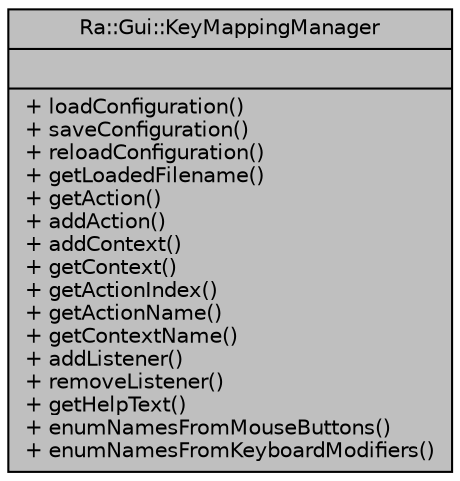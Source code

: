 digraph "Ra::Gui::KeyMappingManager"
{
 // INTERACTIVE_SVG=YES
 // LATEX_PDF_SIZE
  edge [fontname="Helvetica",fontsize="10",labelfontname="Helvetica",labelfontsize="10"];
  node [fontname="Helvetica",fontsize="10",shape=record];
  Node1 [label="{Ra::Gui::KeyMappingManager\n||+ loadConfiguration()\l+ saveConfiguration()\l+ reloadConfiguration()\l+ getLoadedFilename()\l+ getAction()\l+ addAction()\l+ addContext()\l+ getContext()\l+ getActionIndex()\l+ getActionName()\l+ getContextName()\l+ addListener()\l+ removeListener()\l+ getHelpText()\l+ enumNamesFromMouseButtons()\l+ enumNamesFromKeyboardModifiers()\l}",height=0.2,width=0.4,color="black", fillcolor="grey75", style="filled", fontcolor="black",tooltip=" "];
}
